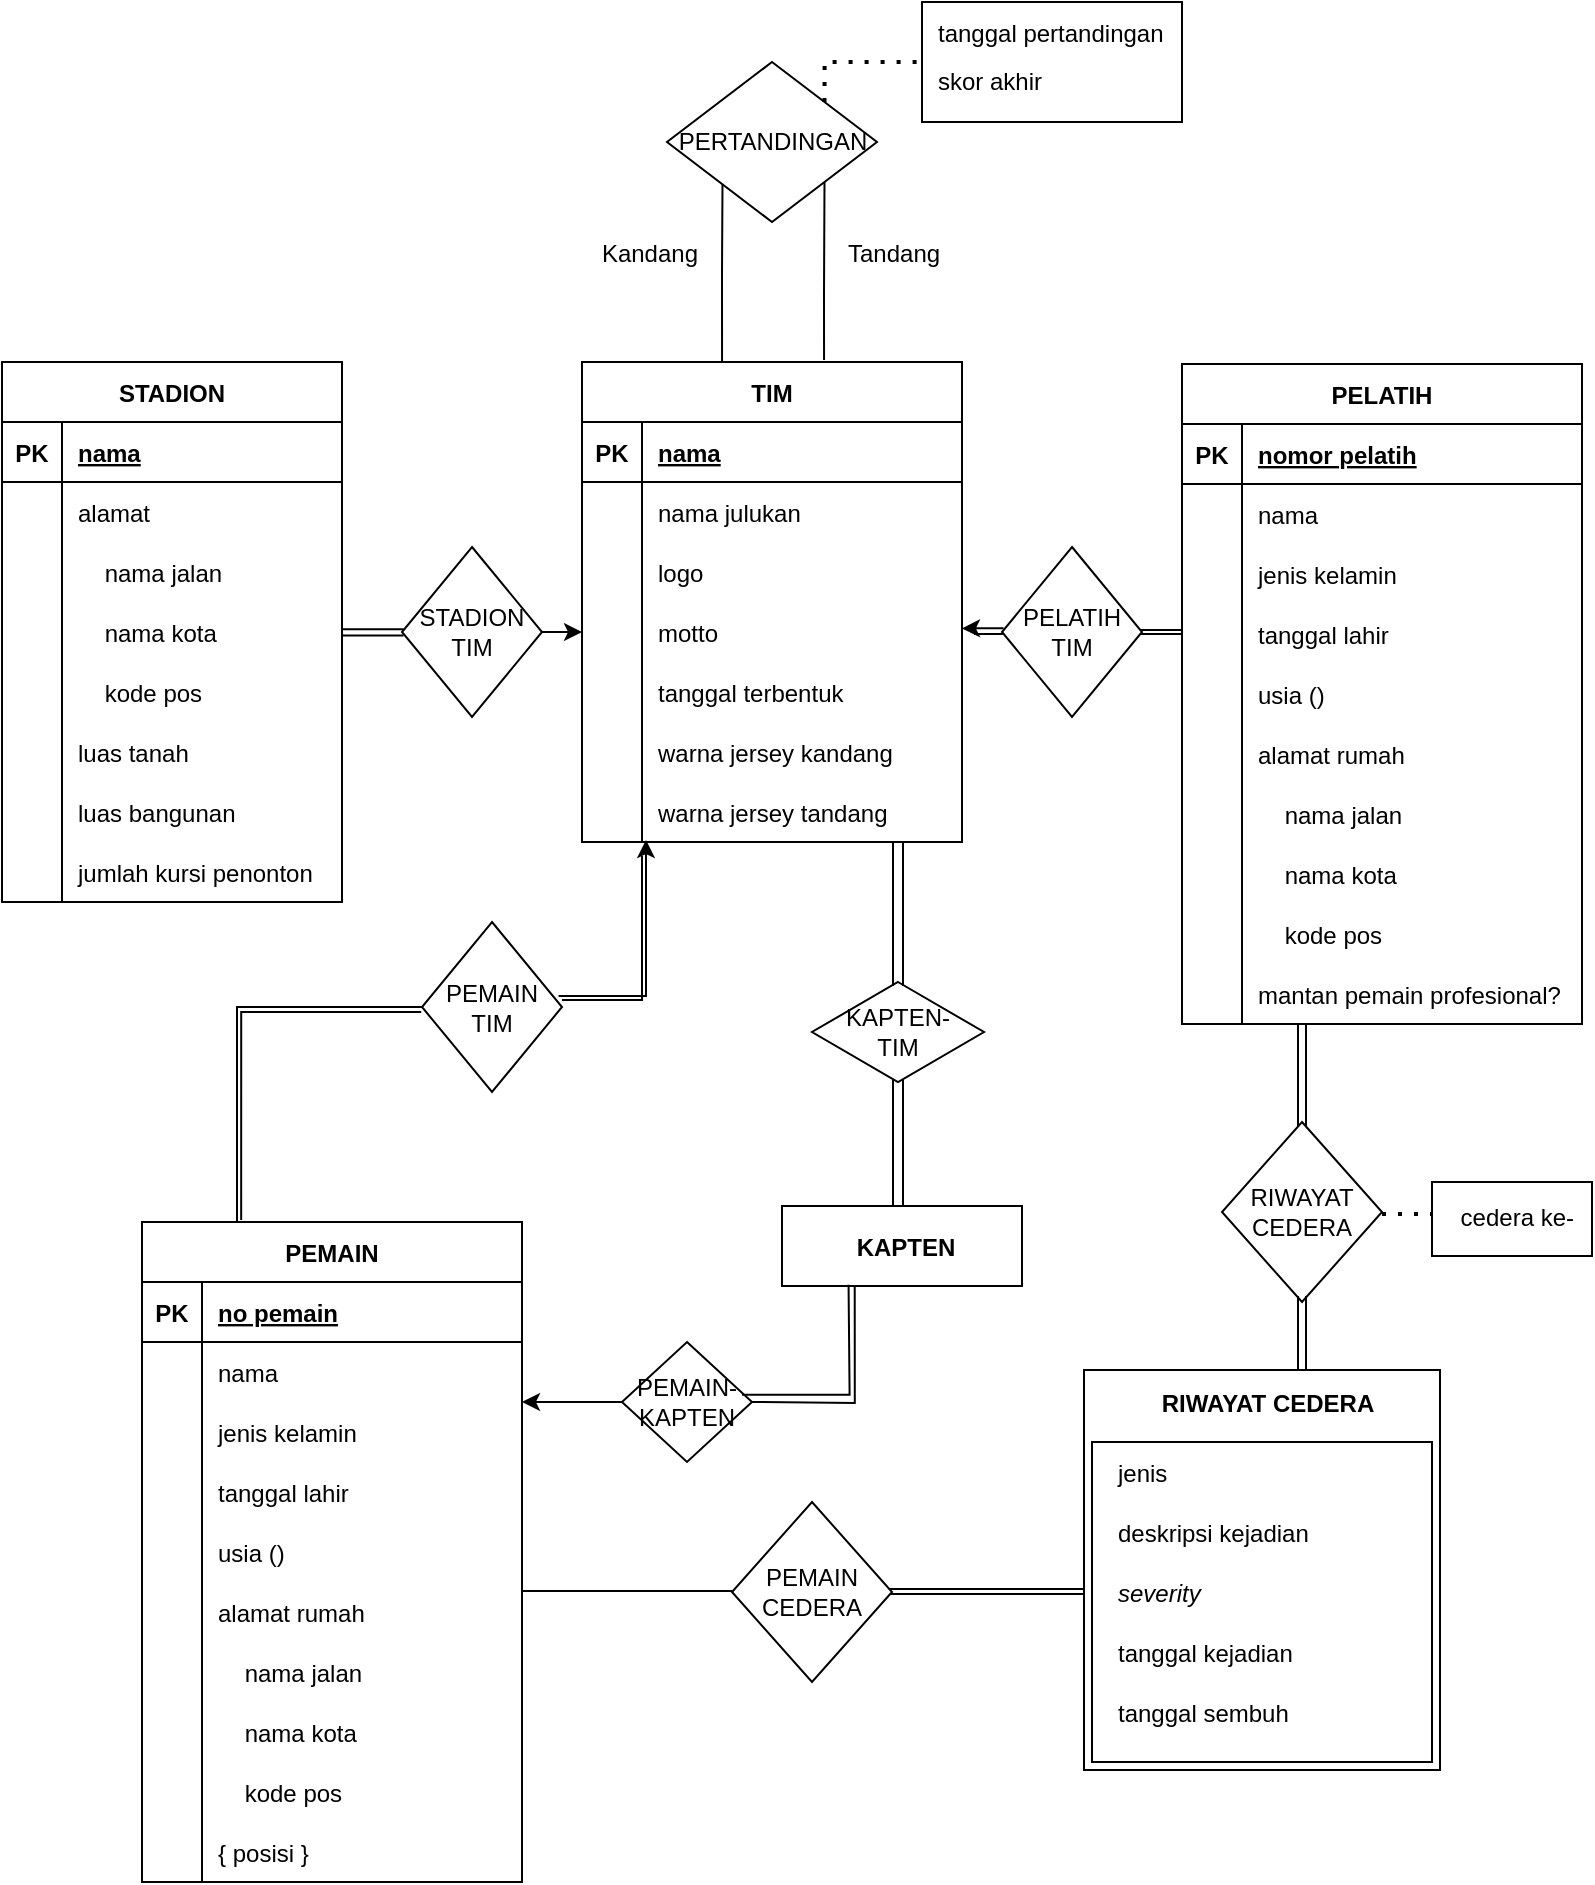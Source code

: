 <mxfile version="15.4.3" type="github">
  <diagram id="R2lEEEUBdFMjLlhIrx00" name="Page-1">
    <mxGraphModel dx="1292" dy="655" grid="1" gridSize="10" guides="1" tooltips="1" connect="1" arrows="1" fold="1" page="1" pageScale="1" pageWidth="850" pageHeight="1100" math="0" shadow="0" extFonts="Permanent Marker^https://fonts.googleapis.com/css?family=Permanent+Marker">
      <root>
        <mxCell id="0" />
        <mxCell id="1" parent="0" />
        <mxCell id="asp7sSW6Mg2s4zq9Qd6v-37" value="" style="rounded=0;whiteSpace=wrap;html=1;align=center;" vertex="1" parent="1">
          <mxGeometry x="410" y="622" width="120" height="40" as="geometry" />
        </mxCell>
        <mxCell id="3cs7iNOFk-TtoTwp1J67-280" value="" style="rounded=0;whiteSpace=wrap;html=1;align=right;" parent="1" vertex="1">
          <mxGeometry x="561" y="704" width="178" height="200" as="geometry" />
        </mxCell>
        <mxCell id="3cs7iNOFk-TtoTwp1J67-141" value="" style="rounded=0;whiteSpace=wrap;html=1;align=right;" parent="1" vertex="1">
          <mxGeometry x="480" y="20" width="130" height="60" as="geometry" />
        </mxCell>
        <mxCell id="C-vyLk0tnHw3VtMMgP7b-2" value="STADION" style="shape=table;startSize=30;container=1;collapsible=1;childLayout=tableLayout;fixedRows=1;rowLines=0;fontStyle=1;align=center;resizeLast=1;" parent="1" vertex="1">
          <mxGeometry x="20" y="200" width="170" height="270" as="geometry" />
        </mxCell>
        <mxCell id="C-vyLk0tnHw3VtMMgP7b-3" value="" style="shape=partialRectangle;collapsible=0;dropTarget=0;pointerEvents=0;fillColor=none;points=[[0,0.5],[1,0.5]];portConstraint=eastwest;top=0;left=0;right=0;bottom=1;" parent="C-vyLk0tnHw3VtMMgP7b-2" vertex="1">
          <mxGeometry y="30" width="170" height="30" as="geometry" />
        </mxCell>
        <mxCell id="C-vyLk0tnHw3VtMMgP7b-4" value="PK" style="shape=partialRectangle;overflow=hidden;connectable=0;fillColor=none;top=0;left=0;bottom=0;right=0;fontStyle=1;" parent="C-vyLk0tnHw3VtMMgP7b-3" vertex="1">
          <mxGeometry width="30" height="30" as="geometry">
            <mxRectangle width="30" height="30" as="alternateBounds" />
          </mxGeometry>
        </mxCell>
        <mxCell id="C-vyLk0tnHw3VtMMgP7b-5" value="nama" style="shape=partialRectangle;overflow=hidden;connectable=0;fillColor=none;top=0;left=0;bottom=0;right=0;align=left;spacingLeft=6;fontStyle=5;" parent="C-vyLk0tnHw3VtMMgP7b-3" vertex="1">
          <mxGeometry x="30" width="140" height="30" as="geometry">
            <mxRectangle width="140" height="30" as="alternateBounds" />
          </mxGeometry>
        </mxCell>
        <mxCell id="C-vyLk0tnHw3VtMMgP7b-6" value="" style="shape=partialRectangle;collapsible=0;dropTarget=0;pointerEvents=0;fillColor=none;points=[[0,0.5],[1,0.5]];portConstraint=eastwest;top=0;left=0;right=0;bottom=0;" parent="C-vyLk0tnHw3VtMMgP7b-2" vertex="1">
          <mxGeometry y="60" width="170" height="30" as="geometry" />
        </mxCell>
        <mxCell id="C-vyLk0tnHw3VtMMgP7b-7" value="" style="shape=partialRectangle;overflow=hidden;connectable=0;fillColor=none;top=0;left=0;bottom=0;right=0;" parent="C-vyLk0tnHw3VtMMgP7b-6" vertex="1">
          <mxGeometry width="30" height="30" as="geometry">
            <mxRectangle width="30" height="30" as="alternateBounds" />
          </mxGeometry>
        </mxCell>
        <mxCell id="C-vyLk0tnHw3VtMMgP7b-8" value="alamat" style="shape=partialRectangle;overflow=hidden;connectable=0;fillColor=none;top=0;left=0;bottom=0;right=0;align=left;spacingLeft=6;" parent="C-vyLk0tnHw3VtMMgP7b-6" vertex="1">
          <mxGeometry x="30" width="140" height="30" as="geometry">
            <mxRectangle width="140" height="30" as="alternateBounds" />
          </mxGeometry>
        </mxCell>
        <mxCell id="C-vyLk0tnHw3VtMMgP7b-9" value="" style="shape=partialRectangle;collapsible=0;dropTarget=0;pointerEvents=0;fillColor=none;points=[[0,0.5],[1,0.5]];portConstraint=eastwest;top=0;left=0;right=0;bottom=0;" parent="C-vyLk0tnHw3VtMMgP7b-2" vertex="1">
          <mxGeometry y="90" width="170" height="30" as="geometry" />
        </mxCell>
        <mxCell id="C-vyLk0tnHw3VtMMgP7b-10" value="" style="shape=partialRectangle;overflow=hidden;connectable=0;fillColor=none;top=0;left=0;bottom=0;right=0;" parent="C-vyLk0tnHw3VtMMgP7b-9" vertex="1">
          <mxGeometry width="30" height="30" as="geometry">
            <mxRectangle width="30" height="30" as="alternateBounds" />
          </mxGeometry>
        </mxCell>
        <mxCell id="C-vyLk0tnHw3VtMMgP7b-11" value="    nama jalan" style="shape=partialRectangle;overflow=hidden;connectable=0;fillColor=none;top=0;left=0;bottom=0;right=0;align=left;spacingLeft=6;" parent="C-vyLk0tnHw3VtMMgP7b-9" vertex="1">
          <mxGeometry x="30" width="140" height="30" as="geometry">
            <mxRectangle width="140" height="30" as="alternateBounds" />
          </mxGeometry>
        </mxCell>
        <mxCell id="3cs7iNOFk-TtoTwp1J67-27" value="" style="shape=partialRectangle;collapsible=0;dropTarget=0;pointerEvents=0;fillColor=none;points=[[0,0.5],[1,0.5]];portConstraint=eastwest;top=0;left=0;right=0;bottom=0;" parent="C-vyLk0tnHw3VtMMgP7b-2" vertex="1">
          <mxGeometry y="120" width="170" height="30" as="geometry" />
        </mxCell>
        <mxCell id="3cs7iNOFk-TtoTwp1J67-28" value="" style="shape=partialRectangle;overflow=hidden;connectable=0;fillColor=none;top=0;left=0;bottom=0;right=0;" parent="3cs7iNOFk-TtoTwp1J67-27" vertex="1">
          <mxGeometry width="30" height="30" as="geometry">
            <mxRectangle width="30" height="30" as="alternateBounds" />
          </mxGeometry>
        </mxCell>
        <mxCell id="3cs7iNOFk-TtoTwp1J67-29" value="    nama kota" style="shape=partialRectangle;overflow=hidden;connectable=0;fillColor=none;top=0;left=0;bottom=0;right=0;align=left;spacingLeft=6;" parent="3cs7iNOFk-TtoTwp1J67-27" vertex="1">
          <mxGeometry x="30" width="140" height="30" as="geometry">
            <mxRectangle width="140" height="30" as="alternateBounds" />
          </mxGeometry>
        </mxCell>
        <mxCell id="3cs7iNOFk-TtoTwp1J67-45" value="" style="shape=partialRectangle;collapsible=0;dropTarget=0;pointerEvents=0;fillColor=none;points=[[0,0.5],[1,0.5]];portConstraint=eastwest;top=0;left=0;right=0;bottom=0;" parent="C-vyLk0tnHw3VtMMgP7b-2" vertex="1">
          <mxGeometry y="150" width="170" height="30" as="geometry" />
        </mxCell>
        <mxCell id="3cs7iNOFk-TtoTwp1J67-46" value="" style="shape=partialRectangle;overflow=hidden;connectable=0;fillColor=none;top=0;left=0;bottom=0;right=0;" parent="3cs7iNOFk-TtoTwp1J67-45" vertex="1">
          <mxGeometry width="30" height="30" as="geometry">
            <mxRectangle width="30" height="30" as="alternateBounds" />
          </mxGeometry>
        </mxCell>
        <mxCell id="3cs7iNOFk-TtoTwp1J67-47" value="    kode pos" style="shape=partialRectangle;overflow=hidden;connectable=0;fillColor=none;top=0;left=0;bottom=0;right=0;align=left;spacingLeft=6;" parent="3cs7iNOFk-TtoTwp1J67-45" vertex="1">
          <mxGeometry x="30" width="140" height="30" as="geometry">
            <mxRectangle width="140" height="30" as="alternateBounds" />
          </mxGeometry>
        </mxCell>
        <mxCell id="3cs7iNOFk-TtoTwp1J67-42" value="" style="shape=partialRectangle;collapsible=0;dropTarget=0;pointerEvents=0;fillColor=none;points=[[0,0.5],[1,0.5]];portConstraint=eastwest;top=0;left=0;right=0;bottom=0;" parent="C-vyLk0tnHw3VtMMgP7b-2" vertex="1">
          <mxGeometry y="180" width="170" height="30" as="geometry" />
        </mxCell>
        <mxCell id="3cs7iNOFk-TtoTwp1J67-43" value="" style="shape=partialRectangle;overflow=hidden;connectable=0;fillColor=none;top=0;left=0;bottom=0;right=0;" parent="3cs7iNOFk-TtoTwp1J67-42" vertex="1">
          <mxGeometry width="30" height="30" as="geometry">
            <mxRectangle width="30" height="30" as="alternateBounds" />
          </mxGeometry>
        </mxCell>
        <mxCell id="3cs7iNOFk-TtoTwp1J67-44" value="luas tanah" style="shape=partialRectangle;overflow=hidden;connectable=0;fillColor=none;top=0;left=0;bottom=0;right=0;align=left;spacingLeft=6;" parent="3cs7iNOFk-TtoTwp1J67-42" vertex="1">
          <mxGeometry x="30" width="140" height="30" as="geometry">
            <mxRectangle width="140" height="30" as="alternateBounds" />
          </mxGeometry>
        </mxCell>
        <mxCell id="3cs7iNOFk-TtoTwp1J67-48" value="" style="shape=partialRectangle;collapsible=0;dropTarget=0;pointerEvents=0;fillColor=none;points=[[0,0.5],[1,0.5]];portConstraint=eastwest;top=0;left=0;right=0;bottom=0;" parent="C-vyLk0tnHw3VtMMgP7b-2" vertex="1">
          <mxGeometry y="210" width="170" height="30" as="geometry" />
        </mxCell>
        <mxCell id="3cs7iNOFk-TtoTwp1J67-49" value="" style="shape=partialRectangle;overflow=hidden;connectable=0;fillColor=none;top=0;left=0;bottom=0;right=0;" parent="3cs7iNOFk-TtoTwp1J67-48" vertex="1">
          <mxGeometry width="30" height="30" as="geometry">
            <mxRectangle width="30" height="30" as="alternateBounds" />
          </mxGeometry>
        </mxCell>
        <mxCell id="3cs7iNOFk-TtoTwp1J67-50" value="luas bangunan" style="shape=partialRectangle;overflow=hidden;connectable=0;fillColor=none;top=0;left=0;bottom=0;right=0;align=left;spacingLeft=6;" parent="3cs7iNOFk-TtoTwp1J67-48" vertex="1">
          <mxGeometry x="30" width="140" height="30" as="geometry">
            <mxRectangle width="140" height="30" as="alternateBounds" />
          </mxGeometry>
        </mxCell>
        <mxCell id="3cs7iNOFk-TtoTwp1J67-51" value="" style="shape=partialRectangle;collapsible=0;dropTarget=0;pointerEvents=0;fillColor=none;points=[[0,0.5],[1,0.5]];portConstraint=eastwest;top=0;left=0;right=0;bottom=0;" parent="C-vyLk0tnHw3VtMMgP7b-2" vertex="1">
          <mxGeometry y="240" width="170" height="30" as="geometry" />
        </mxCell>
        <mxCell id="3cs7iNOFk-TtoTwp1J67-52" value="" style="shape=partialRectangle;overflow=hidden;connectable=0;fillColor=none;top=0;left=0;bottom=0;right=0;" parent="3cs7iNOFk-TtoTwp1J67-51" vertex="1">
          <mxGeometry width="30" height="30" as="geometry">
            <mxRectangle width="30" height="30" as="alternateBounds" />
          </mxGeometry>
        </mxCell>
        <mxCell id="3cs7iNOFk-TtoTwp1J67-53" value="jumlah kursi penonton" style="shape=partialRectangle;overflow=hidden;connectable=0;fillColor=none;top=0;left=0;bottom=0;right=0;align=left;spacingLeft=6;" parent="3cs7iNOFk-TtoTwp1J67-51" vertex="1">
          <mxGeometry x="30" width="140" height="30" as="geometry">
            <mxRectangle width="140" height="30" as="alternateBounds" />
          </mxGeometry>
        </mxCell>
        <mxCell id="C-vyLk0tnHw3VtMMgP7b-13" value="PELATIH" style="shape=table;startSize=30;container=1;collapsible=1;childLayout=tableLayout;fixedRows=1;rowLines=0;fontStyle=1;align=center;resizeLast=1;" parent="1" vertex="1">
          <mxGeometry x="610" y="201" width="200" height="330" as="geometry" />
        </mxCell>
        <mxCell id="C-vyLk0tnHw3VtMMgP7b-14" value="" style="shape=partialRectangle;collapsible=0;dropTarget=0;pointerEvents=0;fillColor=none;points=[[0,0.5],[1,0.5]];portConstraint=eastwest;top=0;left=0;right=0;bottom=1;" parent="C-vyLk0tnHw3VtMMgP7b-13" vertex="1">
          <mxGeometry y="30" width="200" height="30" as="geometry" />
        </mxCell>
        <mxCell id="C-vyLk0tnHw3VtMMgP7b-15" value="PK" style="shape=partialRectangle;overflow=hidden;connectable=0;fillColor=none;top=0;left=0;bottom=0;right=0;fontStyle=1;" parent="C-vyLk0tnHw3VtMMgP7b-14" vertex="1">
          <mxGeometry width="30" height="30" as="geometry">
            <mxRectangle width="30" height="30" as="alternateBounds" />
          </mxGeometry>
        </mxCell>
        <mxCell id="C-vyLk0tnHw3VtMMgP7b-16" value="nomor pelatih" style="shape=partialRectangle;overflow=hidden;connectable=0;fillColor=none;top=0;left=0;bottom=0;right=0;align=left;spacingLeft=6;fontStyle=5;" parent="C-vyLk0tnHw3VtMMgP7b-14" vertex="1">
          <mxGeometry x="30" width="170" height="30" as="geometry">
            <mxRectangle width="170" height="30" as="alternateBounds" />
          </mxGeometry>
        </mxCell>
        <mxCell id="C-vyLk0tnHw3VtMMgP7b-17" value="" style="shape=partialRectangle;collapsible=0;dropTarget=0;pointerEvents=0;fillColor=none;points=[[0,0.5],[1,0.5]];portConstraint=eastwest;top=0;left=0;right=0;bottom=0;" parent="C-vyLk0tnHw3VtMMgP7b-13" vertex="1">
          <mxGeometry y="60" width="200" height="30" as="geometry" />
        </mxCell>
        <mxCell id="C-vyLk0tnHw3VtMMgP7b-18" value="" style="shape=partialRectangle;overflow=hidden;connectable=0;fillColor=none;top=0;left=0;bottom=0;right=0;" parent="C-vyLk0tnHw3VtMMgP7b-17" vertex="1">
          <mxGeometry width="30" height="30" as="geometry">
            <mxRectangle width="30" height="30" as="alternateBounds" />
          </mxGeometry>
        </mxCell>
        <mxCell id="C-vyLk0tnHw3VtMMgP7b-19" value="nama" style="shape=partialRectangle;overflow=hidden;connectable=0;fillColor=none;top=0;left=0;bottom=0;right=0;align=left;spacingLeft=6;" parent="C-vyLk0tnHw3VtMMgP7b-17" vertex="1">
          <mxGeometry x="30" width="170" height="30" as="geometry">
            <mxRectangle width="170" height="30" as="alternateBounds" />
          </mxGeometry>
        </mxCell>
        <mxCell id="C-vyLk0tnHw3VtMMgP7b-20" value="" style="shape=partialRectangle;collapsible=0;dropTarget=0;pointerEvents=0;fillColor=none;points=[[0,0.5],[1,0.5]];portConstraint=eastwest;top=0;left=0;right=0;bottom=0;" parent="C-vyLk0tnHw3VtMMgP7b-13" vertex="1">
          <mxGeometry y="90" width="200" height="30" as="geometry" />
        </mxCell>
        <mxCell id="C-vyLk0tnHw3VtMMgP7b-21" value="" style="shape=partialRectangle;overflow=hidden;connectable=0;fillColor=none;top=0;left=0;bottom=0;right=0;" parent="C-vyLk0tnHw3VtMMgP7b-20" vertex="1">
          <mxGeometry width="30" height="30" as="geometry">
            <mxRectangle width="30" height="30" as="alternateBounds" />
          </mxGeometry>
        </mxCell>
        <mxCell id="C-vyLk0tnHw3VtMMgP7b-22" value="jenis kelamin" style="shape=partialRectangle;overflow=hidden;connectable=0;fillColor=none;top=0;left=0;bottom=0;right=0;align=left;spacingLeft=6;" parent="C-vyLk0tnHw3VtMMgP7b-20" vertex="1">
          <mxGeometry x="30" width="170" height="30" as="geometry">
            <mxRectangle width="170" height="30" as="alternateBounds" />
          </mxGeometry>
        </mxCell>
        <mxCell id="3cs7iNOFk-TtoTwp1J67-61" value="" style="shape=partialRectangle;collapsible=0;dropTarget=0;pointerEvents=0;fillColor=none;points=[[0,0.5],[1,0.5]];portConstraint=eastwest;top=0;left=0;right=0;bottom=0;" parent="C-vyLk0tnHw3VtMMgP7b-13" vertex="1">
          <mxGeometry y="120" width="200" height="30" as="geometry" />
        </mxCell>
        <mxCell id="3cs7iNOFk-TtoTwp1J67-62" value="" style="shape=partialRectangle;overflow=hidden;connectable=0;fillColor=none;top=0;left=0;bottom=0;right=0;" parent="3cs7iNOFk-TtoTwp1J67-61" vertex="1">
          <mxGeometry width="30" height="30" as="geometry">
            <mxRectangle width="30" height="30" as="alternateBounds" />
          </mxGeometry>
        </mxCell>
        <mxCell id="3cs7iNOFk-TtoTwp1J67-63" value="tanggal lahir" style="shape=partialRectangle;overflow=hidden;connectable=0;fillColor=none;top=0;left=0;bottom=0;right=0;align=left;spacingLeft=6;" parent="3cs7iNOFk-TtoTwp1J67-61" vertex="1">
          <mxGeometry x="30" width="170" height="30" as="geometry">
            <mxRectangle width="170" height="30" as="alternateBounds" />
          </mxGeometry>
        </mxCell>
        <mxCell id="3cs7iNOFk-TtoTwp1J67-76" value="" style="shape=partialRectangle;collapsible=0;dropTarget=0;pointerEvents=0;fillColor=none;points=[[0,0.5],[1,0.5]];portConstraint=eastwest;top=0;left=0;right=0;bottom=0;" parent="C-vyLk0tnHw3VtMMgP7b-13" vertex="1">
          <mxGeometry y="150" width="200" height="30" as="geometry" />
        </mxCell>
        <mxCell id="3cs7iNOFk-TtoTwp1J67-77" value="" style="shape=partialRectangle;overflow=hidden;connectable=0;fillColor=none;top=0;left=0;bottom=0;right=0;" parent="3cs7iNOFk-TtoTwp1J67-76" vertex="1">
          <mxGeometry width="30" height="30" as="geometry">
            <mxRectangle width="30" height="30" as="alternateBounds" />
          </mxGeometry>
        </mxCell>
        <mxCell id="3cs7iNOFk-TtoTwp1J67-78" value="usia ()" style="shape=partialRectangle;overflow=hidden;connectable=0;fillColor=none;top=0;left=0;bottom=0;right=0;align=left;spacingLeft=6;" parent="3cs7iNOFk-TtoTwp1J67-76" vertex="1">
          <mxGeometry x="30" width="170" height="30" as="geometry">
            <mxRectangle width="170" height="30" as="alternateBounds" />
          </mxGeometry>
        </mxCell>
        <mxCell id="3cs7iNOFk-TtoTwp1J67-79" value="" style="shape=partialRectangle;collapsible=0;dropTarget=0;pointerEvents=0;fillColor=none;points=[[0,0.5],[1,0.5]];portConstraint=eastwest;top=0;left=0;right=0;bottom=0;" parent="C-vyLk0tnHw3VtMMgP7b-13" vertex="1">
          <mxGeometry y="180" width="200" height="30" as="geometry" />
        </mxCell>
        <mxCell id="3cs7iNOFk-TtoTwp1J67-80" value="" style="shape=partialRectangle;overflow=hidden;connectable=0;fillColor=none;top=0;left=0;bottom=0;right=0;" parent="3cs7iNOFk-TtoTwp1J67-79" vertex="1">
          <mxGeometry width="30" height="30" as="geometry">
            <mxRectangle width="30" height="30" as="alternateBounds" />
          </mxGeometry>
        </mxCell>
        <mxCell id="3cs7iNOFk-TtoTwp1J67-81" value="alamat rumah" style="shape=partialRectangle;overflow=hidden;connectable=0;fillColor=none;top=0;left=0;bottom=0;right=0;align=left;spacingLeft=6;" parent="3cs7iNOFk-TtoTwp1J67-79" vertex="1">
          <mxGeometry x="30" width="170" height="30" as="geometry">
            <mxRectangle width="170" height="30" as="alternateBounds" />
          </mxGeometry>
        </mxCell>
        <mxCell id="3cs7iNOFk-TtoTwp1J67-82" value="" style="shape=partialRectangle;collapsible=0;dropTarget=0;pointerEvents=0;fillColor=none;points=[[0,0.5],[1,0.5]];portConstraint=eastwest;top=0;left=0;right=0;bottom=0;" parent="C-vyLk0tnHw3VtMMgP7b-13" vertex="1">
          <mxGeometry y="210" width="200" height="30" as="geometry" />
        </mxCell>
        <mxCell id="3cs7iNOFk-TtoTwp1J67-83" value="" style="shape=partialRectangle;overflow=hidden;connectable=0;fillColor=none;top=0;left=0;bottom=0;right=0;" parent="3cs7iNOFk-TtoTwp1J67-82" vertex="1">
          <mxGeometry width="30" height="30" as="geometry">
            <mxRectangle width="30" height="30" as="alternateBounds" />
          </mxGeometry>
        </mxCell>
        <mxCell id="3cs7iNOFk-TtoTwp1J67-84" value="    nama jalan" style="shape=partialRectangle;overflow=hidden;connectable=0;fillColor=none;top=0;left=0;bottom=0;right=0;align=left;spacingLeft=6;" parent="3cs7iNOFk-TtoTwp1J67-82" vertex="1">
          <mxGeometry x="30" width="170" height="30" as="geometry">
            <mxRectangle width="170" height="30" as="alternateBounds" />
          </mxGeometry>
        </mxCell>
        <mxCell id="3cs7iNOFk-TtoTwp1J67-85" value="" style="shape=partialRectangle;collapsible=0;dropTarget=0;pointerEvents=0;fillColor=none;points=[[0,0.5],[1,0.5]];portConstraint=eastwest;top=0;left=0;right=0;bottom=0;" parent="C-vyLk0tnHw3VtMMgP7b-13" vertex="1">
          <mxGeometry y="240" width="200" height="30" as="geometry" />
        </mxCell>
        <mxCell id="3cs7iNOFk-TtoTwp1J67-86" value="" style="shape=partialRectangle;overflow=hidden;connectable=0;fillColor=none;top=0;left=0;bottom=0;right=0;" parent="3cs7iNOFk-TtoTwp1J67-85" vertex="1">
          <mxGeometry width="30" height="30" as="geometry">
            <mxRectangle width="30" height="30" as="alternateBounds" />
          </mxGeometry>
        </mxCell>
        <mxCell id="3cs7iNOFk-TtoTwp1J67-87" value="    nama kota" style="shape=partialRectangle;overflow=hidden;connectable=0;fillColor=none;top=0;left=0;bottom=0;right=0;align=left;spacingLeft=6;" parent="3cs7iNOFk-TtoTwp1J67-85" vertex="1">
          <mxGeometry x="30" width="170" height="30" as="geometry">
            <mxRectangle width="170" height="30" as="alternateBounds" />
          </mxGeometry>
        </mxCell>
        <mxCell id="3cs7iNOFk-TtoTwp1J67-88" value="" style="shape=partialRectangle;collapsible=0;dropTarget=0;pointerEvents=0;fillColor=none;points=[[0,0.5],[1,0.5]];portConstraint=eastwest;top=0;left=0;right=0;bottom=0;" parent="C-vyLk0tnHw3VtMMgP7b-13" vertex="1">
          <mxGeometry y="270" width="200" height="30" as="geometry" />
        </mxCell>
        <mxCell id="3cs7iNOFk-TtoTwp1J67-89" value="" style="shape=partialRectangle;overflow=hidden;connectable=0;fillColor=none;top=0;left=0;bottom=0;right=0;" parent="3cs7iNOFk-TtoTwp1J67-88" vertex="1">
          <mxGeometry width="30" height="30" as="geometry">
            <mxRectangle width="30" height="30" as="alternateBounds" />
          </mxGeometry>
        </mxCell>
        <mxCell id="3cs7iNOFk-TtoTwp1J67-90" value="    kode pos" style="shape=partialRectangle;overflow=hidden;connectable=0;fillColor=none;top=0;left=0;bottom=0;right=0;align=left;spacingLeft=6;" parent="3cs7iNOFk-TtoTwp1J67-88" vertex="1">
          <mxGeometry x="30" width="170" height="30" as="geometry">
            <mxRectangle width="170" height="30" as="alternateBounds" />
          </mxGeometry>
        </mxCell>
        <mxCell id="3cs7iNOFk-TtoTwp1J67-91" value="" style="shape=partialRectangle;collapsible=0;dropTarget=0;pointerEvents=0;fillColor=none;points=[[0,0.5],[1,0.5]];portConstraint=eastwest;top=0;left=0;right=0;bottom=0;" parent="C-vyLk0tnHw3VtMMgP7b-13" vertex="1">
          <mxGeometry y="300" width="200" height="30" as="geometry" />
        </mxCell>
        <mxCell id="3cs7iNOFk-TtoTwp1J67-92" value="" style="shape=partialRectangle;overflow=hidden;connectable=0;fillColor=none;top=0;left=0;bottom=0;right=0;" parent="3cs7iNOFk-TtoTwp1J67-91" vertex="1">
          <mxGeometry width="30" height="30" as="geometry">
            <mxRectangle width="30" height="30" as="alternateBounds" />
          </mxGeometry>
        </mxCell>
        <mxCell id="3cs7iNOFk-TtoTwp1J67-93" value="mantan pemain profesional?" style="shape=partialRectangle;overflow=hidden;connectable=0;fillColor=none;top=0;left=0;bottom=0;right=0;align=left;spacingLeft=6;" parent="3cs7iNOFk-TtoTwp1J67-91" vertex="1">
          <mxGeometry x="30" width="170" height="30" as="geometry">
            <mxRectangle width="170" height="30" as="alternateBounds" />
          </mxGeometry>
        </mxCell>
        <mxCell id="C-vyLk0tnHw3VtMMgP7b-23" value="TIM" style="shape=table;startSize=30;container=1;collapsible=1;childLayout=tableLayout;fixedRows=1;rowLines=0;fontStyle=1;align=center;resizeLast=1;" parent="1" vertex="1">
          <mxGeometry x="310" y="200" width="190" height="240" as="geometry" />
        </mxCell>
        <mxCell id="C-vyLk0tnHw3VtMMgP7b-24" value="" style="shape=partialRectangle;collapsible=0;dropTarget=0;pointerEvents=0;fillColor=none;points=[[0,0.5],[1,0.5]];portConstraint=eastwest;top=0;left=0;right=0;bottom=1;" parent="C-vyLk0tnHw3VtMMgP7b-23" vertex="1">
          <mxGeometry y="30" width="190" height="30" as="geometry" />
        </mxCell>
        <mxCell id="C-vyLk0tnHw3VtMMgP7b-25" value="PK" style="shape=partialRectangle;overflow=hidden;connectable=0;fillColor=none;top=0;left=0;bottom=0;right=0;fontStyle=1;" parent="C-vyLk0tnHw3VtMMgP7b-24" vertex="1">
          <mxGeometry width="30" height="30" as="geometry">
            <mxRectangle width="30" height="30" as="alternateBounds" />
          </mxGeometry>
        </mxCell>
        <mxCell id="C-vyLk0tnHw3VtMMgP7b-26" value="nama" style="shape=partialRectangle;overflow=hidden;connectable=0;fillColor=none;top=0;left=0;bottom=0;right=0;align=left;spacingLeft=6;fontStyle=5;" parent="C-vyLk0tnHw3VtMMgP7b-24" vertex="1">
          <mxGeometry x="30" width="160" height="30" as="geometry">
            <mxRectangle width="160" height="30" as="alternateBounds" />
          </mxGeometry>
        </mxCell>
        <mxCell id="C-vyLk0tnHw3VtMMgP7b-27" value="" style="shape=partialRectangle;collapsible=0;dropTarget=0;pointerEvents=0;fillColor=none;points=[[0,0.5],[1,0.5]];portConstraint=eastwest;top=0;left=0;right=0;bottom=0;" parent="C-vyLk0tnHw3VtMMgP7b-23" vertex="1">
          <mxGeometry y="60" width="190" height="30" as="geometry" />
        </mxCell>
        <mxCell id="C-vyLk0tnHw3VtMMgP7b-28" value="" style="shape=partialRectangle;overflow=hidden;connectable=0;fillColor=none;top=0;left=0;bottom=0;right=0;" parent="C-vyLk0tnHw3VtMMgP7b-27" vertex="1">
          <mxGeometry width="30" height="30" as="geometry">
            <mxRectangle width="30" height="30" as="alternateBounds" />
          </mxGeometry>
        </mxCell>
        <mxCell id="C-vyLk0tnHw3VtMMgP7b-29" value="nama julukan" style="shape=partialRectangle;overflow=hidden;connectable=0;fillColor=none;top=0;left=0;bottom=0;right=0;align=left;spacingLeft=6;" parent="C-vyLk0tnHw3VtMMgP7b-27" vertex="1">
          <mxGeometry x="30" width="160" height="30" as="geometry">
            <mxRectangle width="160" height="30" as="alternateBounds" />
          </mxGeometry>
        </mxCell>
        <mxCell id="3cs7iNOFk-TtoTwp1J67-9" value="" style="shape=partialRectangle;collapsible=0;dropTarget=0;pointerEvents=0;fillColor=none;points=[[0,0.5],[1,0.5]];portConstraint=eastwest;top=0;left=0;right=0;bottom=0;" parent="C-vyLk0tnHw3VtMMgP7b-23" vertex="1">
          <mxGeometry y="90" width="190" height="30" as="geometry" />
        </mxCell>
        <mxCell id="3cs7iNOFk-TtoTwp1J67-10" value="" style="shape=partialRectangle;overflow=hidden;connectable=0;fillColor=none;top=0;left=0;bottom=0;right=0;" parent="3cs7iNOFk-TtoTwp1J67-9" vertex="1">
          <mxGeometry width="30" height="30" as="geometry">
            <mxRectangle width="30" height="30" as="alternateBounds" />
          </mxGeometry>
        </mxCell>
        <mxCell id="3cs7iNOFk-TtoTwp1J67-11" value="logo" style="shape=partialRectangle;overflow=hidden;connectable=0;fillColor=none;top=0;left=0;bottom=0;right=0;align=left;spacingLeft=6;" parent="3cs7iNOFk-TtoTwp1J67-9" vertex="1">
          <mxGeometry x="30" width="160" height="30" as="geometry">
            <mxRectangle width="160" height="30" as="alternateBounds" />
          </mxGeometry>
        </mxCell>
        <mxCell id="3cs7iNOFk-TtoTwp1J67-12" value="" style="shape=partialRectangle;collapsible=0;dropTarget=0;pointerEvents=0;fillColor=none;points=[[0,0.5],[1,0.5]];portConstraint=eastwest;top=0;left=0;right=0;bottom=0;" parent="C-vyLk0tnHw3VtMMgP7b-23" vertex="1">
          <mxGeometry y="120" width="190" height="30" as="geometry" />
        </mxCell>
        <mxCell id="3cs7iNOFk-TtoTwp1J67-13" value="" style="shape=partialRectangle;overflow=hidden;connectable=0;fillColor=none;top=0;left=0;bottom=0;right=0;" parent="3cs7iNOFk-TtoTwp1J67-12" vertex="1">
          <mxGeometry width="30" height="30" as="geometry">
            <mxRectangle width="30" height="30" as="alternateBounds" />
          </mxGeometry>
        </mxCell>
        <mxCell id="3cs7iNOFk-TtoTwp1J67-14" value="motto" style="shape=partialRectangle;overflow=hidden;connectable=0;fillColor=none;top=0;left=0;bottom=0;right=0;align=left;spacingLeft=6;" parent="3cs7iNOFk-TtoTwp1J67-12" vertex="1">
          <mxGeometry x="30" width="160" height="30" as="geometry">
            <mxRectangle width="160" height="30" as="alternateBounds" />
          </mxGeometry>
        </mxCell>
        <mxCell id="3cs7iNOFk-TtoTwp1J67-15" value="" style="shape=partialRectangle;collapsible=0;dropTarget=0;pointerEvents=0;fillColor=none;points=[[0,0.5],[1,0.5]];portConstraint=eastwest;top=0;left=0;right=0;bottom=0;" parent="C-vyLk0tnHw3VtMMgP7b-23" vertex="1">
          <mxGeometry y="150" width="190" height="30" as="geometry" />
        </mxCell>
        <mxCell id="3cs7iNOFk-TtoTwp1J67-16" value="" style="shape=partialRectangle;overflow=hidden;connectable=0;fillColor=none;top=0;left=0;bottom=0;right=0;" parent="3cs7iNOFk-TtoTwp1J67-15" vertex="1">
          <mxGeometry width="30" height="30" as="geometry">
            <mxRectangle width="30" height="30" as="alternateBounds" />
          </mxGeometry>
        </mxCell>
        <mxCell id="3cs7iNOFk-TtoTwp1J67-17" value="tanggal terbentuk" style="shape=partialRectangle;overflow=hidden;connectable=0;fillColor=none;top=0;left=0;bottom=0;right=0;align=left;spacingLeft=6;" parent="3cs7iNOFk-TtoTwp1J67-15" vertex="1">
          <mxGeometry x="30" width="160" height="30" as="geometry">
            <mxRectangle width="160" height="30" as="alternateBounds" />
          </mxGeometry>
        </mxCell>
        <mxCell id="3cs7iNOFk-TtoTwp1J67-18" value="" style="shape=partialRectangle;collapsible=0;dropTarget=0;pointerEvents=0;fillColor=none;points=[[0,0.5],[1,0.5]];portConstraint=eastwest;top=0;left=0;right=0;bottom=0;" parent="C-vyLk0tnHw3VtMMgP7b-23" vertex="1">
          <mxGeometry y="180" width="190" height="30" as="geometry" />
        </mxCell>
        <mxCell id="3cs7iNOFk-TtoTwp1J67-19" value="" style="shape=partialRectangle;overflow=hidden;connectable=0;fillColor=none;top=0;left=0;bottom=0;right=0;" parent="3cs7iNOFk-TtoTwp1J67-18" vertex="1">
          <mxGeometry width="30" height="30" as="geometry">
            <mxRectangle width="30" height="30" as="alternateBounds" />
          </mxGeometry>
        </mxCell>
        <mxCell id="3cs7iNOFk-TtoTwp1J67-20" value="warna jersey kandang" style="shape=partialRectangle;overflow=hidden;connectable=0;fillColor=none;top=0;left=0;bottom=0;right=0;align=left;spacingLeft=6;" parent="3cs7iNOFk-TtoTwp1J67-18" vertex="1">
          <mxGeometry x="30" width="160" height="30" as="geometry">
            <mxRectangle width="160" height="30" as="alternateBounds" />
          </mxGeometry>
        </mxCell>
        <mxCell id="3cs7iNOFk-TtoTwp1J67-21" value="" style="shape=partialRectangle;collapsible=0;dropTarget=0;pointerEvents=0;fillColor=none;points=[[0,0.5],[1,0.5]];portConstraint=eastwest;top=0;left=0;right=0;bottom=0;" parent="C-vyLk0tnHw3VtMMgP7b-23" vertex="1">
          <mxGeometry y="210" width="190" height="30" as="geometry" />
        </mxCell>
        <mxCell id="3cs7iNOFk-TtoTwp1J67-22" value="" style="shape=partialRectangle;overflow=hidden;connectable=0;fillColor=none;top=0;left=0;bottom=0;right=0;" parent="3cs7iNOFk-TtoTwp1J67-21" vertex="1">
          <mxGeometry width="30" height="30" as="geometry">
            <mxRectangle width="30" height="30" as="alternateBounds" />
          </mxGeometry>
        </mxCell>
        <mxCell id="3cs7iNOFk-TtoTwp1J67-23" value="warna jersey tandang" style="shape=partialRectangle;overflow=hidden;connectable=0;fillColor=none;top=0;left=0;bottom=0;right=0;align=left;spacingLeft=6;" parent="3cs7iNOFk-TtoTwp1J67-21" vertex="1">
          <mxGeometry x="30" width="160" height="30" as="geometry">
            <mxRectangle width="160" height="30" as="alternateBounds" />
          </mxGeometry>
        </mxCell>
        <mxCell id="asp7sSW6Mg2s4zq9Qd6v-52" style="edgeStyle=orthogonalEdgeStyle;rounded=0;orthogonalLoop=1;jettySize=auto;html=1;exitX=1;exitY=0.5;exitDx=0;exitDy=0;entryX=0;entryY=0.5;entryDx=0;entryDy=0;" edge="1" parent="1" source="3cs7iNOFk-TtoTwp1J67-94" target="3cs7iNOFk-TtoTwp1J67-12">
          <mxGeometry relative="1" as="geometry" />
        </mxCell>
        <mxCell id="3cs7iNOFk-TtoTwp1J67-94" value="STADION&lt;br&gt;TIM" style="rhombus;whiteSpace=wrap;html=1;" parent="1" vertex="1">
          <mxGeometry x="220" y="292.5" width="70" height="85" as="geometry" />
        </mxCell>
        <mxCell id="3cs7iNOFk-TtoTwp1J67-99" value="PERTANDINGAN" style="rhombus;whiteSpace=wrap;html=1;" parent="1" vertex="1">
          <mxGeometry x="352.5" y="50" width="105" height="80" as="geometry" />
        </mxCell>
        <mxCell id="3cs7iNOFk-TtoTwp1J67-101" value="" style="endArrow=none;html=1;rounded=0;edgeStyle=orthogonalEdgeStyle;entryX=1;entryY=1;entryDx=0;entryDy=0;exitX=0.637;exitY=-0.004;exitDx=0;exitDy=0;exitPerimeter=0;" parent="1" source="C-vyLk0tnHw3VtMMgP7b-23" target="3cs7iNOFk-TtoTwp1J67-99" edge="1">
          <mxGeometry width="50" height="50" relative="1" as="geometry">
            <mxPoint x="430" y="190" as="sourcePoint" />
            <mxPoint x="450" y="100" as="targetPoint" />
          </mxGeometry>
        </mxCell>
        <mxCell id="3cs7iNOFk-TtoTwp1J67-106" value="" style="endArrow=none;html=1;rounded=0;edgeStyle=orthogonalEdgeStyle;entryX=1;entryY=1;entryDx=0;entryDy=0;exitX=0.637;exitY=-0.004;exitDx=0;exitDy=0;exitPerimeter=0;" parent="1" edge="1">
          <mxGeometry width="50" height="50" relative="1" as="geometry">
            <mxPoint x="380.03" y="200.0" as="sourcePoint" />
            <mxPoint x="380.25" y="111.08" as="targetPoint" />
            <Array as="points">
              <mxPoint x="380" y="155.08" />
            </Array>
          </mxGeometry>
        </mxCell>
        <mxCell id="3cs7iNOFk-TtoTwp1J67-107" value="" style="shape=partialRectangle;collapsible=0;dropTarget=0;pointerEvents=0;fillColor=none;points=[[0,0.5],[1,0.5]];portConstraint=eastwest;top=0;left=0;right=0;bottom=0;" parent="1" vertex="1">
          <mxGeometry x="425" y="130" width="140" height="30" as="geometry" />
        </mxCell>
        <mxCell id="3cs7iNOFk-TtoTwp1J67-108" value="" style="shape=partialRectangle;overflow=hidden;connectable=0;fillColor=none;top=0;left=0;bottom=0;right=0;" parent="3cs7iNOFk-TtoTwp1J67-107" vertex="1">
          <mxGeometry width="22.105" height="30" as="geometry">
            <mxRectangle width="30" height="30" as="alternateBounds" />
          </mxGeometry>
        </mxCell>
        <mxCell id="3cs7iNOFk-TtoTwp1J67-109" value="Tandang" style="shape=partialRectangle;overflow=hidden;connectable=0;fillColor=none;top=0;left=0;bottom=0;right=0;align=left;spacingLeft=6;" parent="3cs7iNOFk-TtoTwp1J67-107" vertex="1">
          <mxGeometry x="10" width="130" height="30" as="geometry">
            <mxRectangle width="160" height="30" as="alternateBounds" />
          </mxGeometry>
        </mxCell>
        <mxCell id="3cs7iNOFk-TtoTwp1J67-110" value="" style="shape=partialRectangle;collapsible=0;dropTarget=0;pointerEvents=0;fillColor=none;points=[[0,0.5],[1,0.5]];portConstraint=eastwest;top=0;left=0;right=0;bottom=0;" parent="1" vertex="1">
          <mxGeometry x="240" y="130" width="140" height="30" as="geometry" />
        </mxCell>
        <mxCell id="3cs7iNOFk-TtoTwp1J67-111" value="" style="shape=partialRectangle;overflow=hidden;connectable=0;fillColor=none;top=0;left=0;bottom=0;right=0;" parent="3cs7iNOFk-TtoTwp1J67-110" vertex="1">
          <mxGeometry width="22.105" height="30" as="geometry">
            <mxRectangle width="30" height="30" as="alternateBounds" />
          </mxGeometry>
        </mxCell>
        <mxCell id="3cs7iNOFk-TtoTwp1J67-112" value="Kandang" style="shape=partialRectangle;overflow=hidden;connectable=0;fillColor=none;top=0;left=0;bottom=0;right=0;align=right;spacingLeft=6;" parent="3cs7iNOFk-TtoTwp1J67-110" vertex="1">
          <mxGeometry width="130" height="30" as="geometry">
            <mxRectangle width="160" height="30" as="alternateBounds" />
          </mxGeometry>
        </mxCell>
        <mxCell id="3cs7iNOFk-TtoTwp1J67-113" value="" style="endArrow=none;dashed=1;html=1;dashPattern=1 3;strokeWidth=2;rounded=0;edgeStyle=orthogonalEdgeStyle;exitX=1;exitY=0;exitDx=0;exitDy=0;" parent="1" source="3cs7iNOFk-TtoTwp1J67-99" edge="1">
          <mxGeometry width="50" height="50" relative="1" as="geometry">
            <mxPoint x="440" y="70" as="sourcePoint" />
            <mxPoint x="480" y="50" as="targetPoint" />
            <Array as="points">
              <mxPoint x="431" y="50" />
            </Array>
          </mxGeometry>
        </mxCell>
        <mxCell id="3cs7iNOFk-TtoTwp1J67-142" value="" style="shape=partialRectangle;collapsible=0;dropTarget=0;pointerEvents=0;fillColor=none;points=[[0,0.5],[1,0.5]];portConstraint=eastwest;top=0;left=0;right=0;bottom=0;" parent="1" vertex="1">
          <mxGeometry x="450" y="20" width="190" height="30" as="geometry" />
        </mxCell>
        <mxCell id="3cs7iNOFk-TtoTwp1J67-143" value="" style="shape=partialRectangle;overflow=hidden;connectable=0;fillColor=none;top=0;left=0;bottom=0;right=0;" parent="3cs7iNOFk-TtoTwp1J67-142" vertex="1">
          <mxGeometry width="30" height="30" as="geometry">
            <mxRectangle width="30" height="30" as="alternateBounds" />
          </mxGeometry>
        </mxCell>
        <mxCell id="3cs7iNOFk-TtoTwp1J67-144" value="tanggal pertandingan" style="shape=partialRectangle;overflow=hidden;connectable=0;fillColor=none;top=0;left=0;bottom=0;right=0;align=left;spacingLeft=6;" parent="3cs7iNOFk-TtoTwp1J67-142" vertex="1">
          <mxGeometry x="30" width="160" height="30" as="geometry">
            <mxRectangle width="160" height="30" as="alternateBounds" />
          </mxGeometry>
        </mxCell>
        <mxCell id="3cs7iNOFk-TtoTwp1J67-148" value="" style="shape=partialRectangle;collapsible=0;dropTarget=0;pointerEvents=0;fillColor=none;points=[[0,0.5],[1,0.5]];portConstraint=eastwest;top=0;left=0;right=0;bottom=0;" parent="1" vertex="1">
          <mxGeometry x="450" y="44" width="190" height="30" as="geometry" />
        </mxCell>
        <mxCell id="3cs7iNOFk-TtoTwp1J67-149" value="" style="shape=partialRectangle;overflow=hidden;connectable=0;fillColor=none;top=0;left=0;bottom=0;right=0;" parent="3cs7iNOFk-TtoTwp1J67-148" vertex="1">
          <mxGeometry width="30" height="30" as="geometry">
            <mxRectangle width="30" height="30" as="alternateBounds" />
          </mxGeometry>
        </mxCell>
        <mxCell id="3cs7iNOFk-TtoTwp1J67-150" value="skor akhir" style="shape=partialRectangle;overflow=hidden;connectable=0;fillColor=none;top=0;left=0;bottom=0;right=0;align=left;spacingLeft=6;" parent="3cs7iNOFk-TtoTwp1J67-148" vertex="1">
          <mxGeometry x="30" width="160" height="30" as="geometry">
            <mxRectangle width="160" height="30" as="alternateBounds" />
          </mxGeometry>
        </mxCell>
        <mxCell id="3cs7iNOFk-TtoTwp1J67-154" value="" style="endArrow=none;html=1;rounded=0;edgeStyle=orthogonalEdgeStyle;entryX=0.011;entryY=0.52;entryDx=0;entryDy=0;entryPerimeter=0;" parent="1" target="3cs7iNOFk-TtoTwp1J67-94" edge="1">
          <mxGeometry width="50" height="50" relative="1" as="geometry">
            <mxPoint x="190" y="339.512" as="sourcePoint" />
            <mxPoint x="220" y="337" as="targetPoint" />
            <Array as="points">
              <mxPoint x="190" y="337" />
            </Array>
          </mxGeometry>
        </mxCell>
        <mxCell id="3cs7iNOFk-TtoTwp1J67-155" value="" style="endArrow=none;html=1;rounded=0;edgeStyle=orthogonalEdgeStyle;entryX=0.011;entryY=0.52;entryDx=0;entryDy=0;entryPerimeter=0;" parent="1" edge="1">
          <mxGeometry width="50" height="50" relative="1" as="geometry">
            <mxPoint x="190" y="336.412" as="sourcePoint" />
            <mxPoint x="220.77" y="333.6" as="targetPoint" />
            <Array as="points">
              <mxPoint x="190" y="333.9" />
            </Array>
          </mxGeometry>
        </mxCell>
        <mxCell id="3cs7iNOFk-TtoTwp1J67-158" value="PELATIH&lt;br&gt;TIM" style="rhombus;whiteSpace=wrap;html=1;" parent="1" vertex="1">
          <mxGeometry x="520" y="292.5" width="70" height="85" as="geometry" />
        </mxCell>
        <mxCell id="3cs7iNOFk-TtoTwp1J67-160" value="" style="endArrow=none;html=1;rounded=0;edgeStyle=orthogonalEdgeStyle;" parent="1" edge="1">
          <mxGeometry width="50" height="50" relative="1" as="geometry">
            <mxPoint x="589" y="334" as="sourcePoint" />
            <mxPoint x="610" y="334" as="targetPoint" />
            <Array as="points">
              <mxPoint x="610" y="334" />
            </Array>
          </mxGeometry>
        </mxCell>
        <mxCell id="3cs7iNOFk-TtoTwp1J67-162" value="" style="endArrow=none;html=1;rounded=0;edgeStyle=orthogonalEdgeStyle;" parent="1" edge="1">
          <mxGeometry width="50" height="50" relative="1" as="geometry">
            <mxPoint x="589" y="335.94" as="sourcePoint" />
            <mxPoint x="610" y="335.94" as="targetPoint" />
            <Array as="points">
              <mxPoint x="589" y="335.94" />
              <mxPoint x="589" y="335.94" />
            </Array>
          </mxGeometry>
        </mxCell>
        <mxCell id="3cs7iNOFk-TtoTwp1J67-164" value="" style="endArrow=none;html=1;rounded=0;edgeStyle=orthogonalEdgeStyle;entryX=0.006;entryY=0.514;entryDx=0;entryDy=0;entryPerimeter=0;" parent="1" edge="1">
          <mxGeometry width="50" height="50" relative="1" as="geometry">
            <mxPoint x="506" y="336" as="sourcePoint" />
            <mxPoint x="520.42" y="336.19" as="targetPoint" />
            <Array as="points" />
          </mxGeometry>
        </mxCell>
        <mxCell id="3cs7iNOFk-TtoTwp1J67-170" value="" style="edgeStyle=segmentEdgeStyle;endArrow=classic;html=1;rounded=0;exitX=0.011;exitY=0.49;exitDx=0;exitDy=0;exitPerimeter=0;" parent="1" edge="1">
          <mxGeometry width="50" height="50" relative="1" as="geometry">
            <mxPoint x="520.77" y="333.15" as="sourcePoint" />
            <mxPoint x="500" y="333" as="targetPoint" />
          </mxGeometry>
        </mxCell>
        <mxCell id="3cs7iNOFk-TtoTwp1J67-172" value="PEMAIN" style="shape=table;startSize=30;container=1;collapsible=1;childLayout=tableLayout;fixedRows=1;rowLines=0;fontStyle=1;align=center;resizeLast=1;" parent="1" vertex="1">
          <mxGeometry x="90" y="630" width="190" height="330" as="geometry" />
        </mxCell>
        <mxCell id="3cs7iNOFk-TtoTwp1J67-173" value="" style="shape=partialRectangle;collapsible=0;dropTarget=0;pointerEvents=0;fillColor=none;points=[[0,0.5],[1,0.5]];portConstraint=eastwest;top=0;left=0;right=0;bottom=1;" parent="3cs7iNOFk-TtoTwp1J67-172" vertex="1">
          <mxGeometry y="30" width="190" height="30" as="geometry" />
        </mxCell>
        <mxCell id="3cs7iNOFk-TtoTwp1J67-174" value="PK" style="shape=partialRectangle;overflow=hidden;connectable=0;fillColor=none;top=0;left=0;bottom=0;right=0;fontStyle=1;" parent="3cs7iNOFk-TtoTwp1J67-173" vertex="1">
          <mxGeometry width="30" height="30" as="geometry">
            <mxRectangle width="30" height="30" as="alternateBounds" />
          </mxGeometry>
        </mxCell>
        <mxCell id="3cs7iNOFk-TtoTwp1J67-175" value="no pemain" style="shape=partialRectangle;overflow=hidden;connectable=0;fillColor=none;top=0;left=0;bottom=0;right=0;align=left;spacingLeft=6;fontStyle=5;" parent="3cs7iNOFk-TtoTwp1J67-173" vertex="1">
          <mxGeometry x="30" width="160" height="30" as="geometry">
            <mxRectangle width="160" height="30" as="alternateBounds" />
          </mxGeometry>
        </mxCell>
        <mxCell id="3cs7iNOFk-TtoTwp1J67-176" value="" style="shape=partialRectangle;collapsible=0;dropTarget=0;pointerEvents=0;fillColor=none;points=[[0,0.5],[1,0.5]];portConstraint=eastwest;top=0;left=0;right=0;bottom=0;" parent="3cs7iNOFk-TtoTwp1J67-172" vertex="1">
          <mxGeometry y="60" width="190" height="30" as="geometry" />
        </mxCell>
        <mxCell id="3cs7iNOFk-TtoTwp1J67-177" value="" style="shape=partialRectangle;overflow=hidden;connectable=0;fillColor=none;top=0;left=0;bottom=0;right=0;" parent="3cs7iNOFk-TtoTwp1J67-176" vertex="1">
          <mxGeometry width="30" height="30" as="geometry">
            <mxRectangle width="30" height="30" as="alternateBounds" />
          </mxGeometry>
        </mxCell>
        <mxCell id="3cs7iNOFk-TtoTwp1J67-178" value="nama" style="shape=partialRectangle;overflow=hidden;connectable=0;fillColor=none;top=0;left=0;bottom=0;right=0;align=left;spacingLeft=6;" parent="3cs7iNOFk-TtoTwp1J67-176" vertex="1">
          <mxGeometry x="30" width="160" height="30" as="geometry">
            <mxRectangle width="160" height="30" as="alternateBounds" />
          </mxGeometry>
        </mxCell>
        <mxCell id="3cs7iNOFk-TtoTwp1J67-179" value="" style="shape=partialRectangle;collapsible=0;dropTarget=0;pointerEvents=0;fillColor=none;points=[[0,0.5],[1,0.5]];portConstraint=eastwest;top=0;left=0;right=0;bottom=0;" parent="3cs7iNOFk-TtoTwp1J67-172" vertex="1">
          <mxGeometry y="90" width="190" height="30" as="geometry" />
        </mxCell>
        <mxCell id="3cs7iNOFk-TtoTwp1J67-180" value="" style="shape=partialRectangle;overflow=hidden;connectable=0;fillColor=none;top=0;left=0;bottom=0;right=0;" parent="3cs7iNOFk-TtoTwp1J67-179" vertex="1">
          <mxGeometry width="30" height="30" as="geometry">
            <mxRectangle width="30" height="30" as="alternateBounds" />
          </mxGeometry>
        </mxCell>
        <mxCell id="3cs7iNOFk-TtoTwp1J67-181" value="jenis kelamin" style="shape=partialRectangle;overflow=hidden;connectable=0;fillColor=none;top=0;left=0;bottom=0;right=0;align=left;spacingLeft=6;" parent="3cs7iNOFk-TtoTwp1J67-179" vertex="1">
          <mxGeometry x="30" width="160" height="30" as="geometry">
            <mxRectangle width="160" height="30" as="alternateBounds" />
          </mxGeometry>
        </mxCell>
        <mxCell id="3cs7iNOFk-TtoTwp1J67-182" value="" style="shape=partialRectangle;collapsible=0;dropTarget=0;pointerEvents=0;fillColor=none;points=[[0,0.5],[1,0.5]];portConstraint=eastwest;top=0;left=0;right=0;bottom=0;" parent="3cs7iNOFk-TtoTwp1J67-172" vertex="1">
          <mxGeometry y="120" width="190" height="30" as="geometry" />
        </mxCell>
        <mxCell id="3cs7iNOFk-TtoTwp1J67-183" value="" style="shape=partialRectangle;overflow=hidden;connectable=0;fillColor=none;top=0;left=0;bottom=0;right=0;" parent="3cs7iNOFk-TtoTwp1J67-182" vertex="1">
          <mxGeometry width="30" height="30" as="geometry">
            <mxRectangle width="30" height="30" as="alternateBounds" />
          </mxGeometry>
        </mxCell>
        <mxCell id="3cs7iNOFk-TtoTwp1J67-184" value="tanggal lahir" style="shape=partialRectangle;overflow=hidden;connectable=0;fillColor=none;top=0;left=0;bottom=0;right=0;align=left;spacingLeft=6;" parent="3cs7iNOFk-TtoTwp1J67-182" vertex="1">
          <mxGeometry x="30" width="160" height="30" as="geometry">
            <mxRectangle width="160" height="30" as="alternateBounds" />
          </mxGeometry>
        </mxCell>
        <mxCell id="3cs7iNOFk-TtoTwp1J67-185" value="" style="shape=partialRectangle;collapsible=0;dropTarget=0;pointerEvents=0;fillColor=none;points=[[0,0.5],[1,0.5]];portConstraint=eastwest;top=0;left=0;right=0;bottom=0;" parent="3cs7iNOFk-TtoTwp1J67-172" vertex="1">
          <mxGeometry y="150" width="190" height="30" as="geometry" />
        </mxCell>
        <mxCell id="3cs7iNOFk-TtoTwp1J67-186" value="" style="shape=partialRectangle;overflow=hidden;connectable=0;fillColor=none;top=0;left=0;bottom=0;right=0;" parent="3cs7iNOFk-TtoTwp1J67-185" vertex="1">
          <mxGeometry width="30" height="30" as="geometry">
            <mxRectangle width="30" height="30" as="alternateBounds" />
          </mxGeometry>
        </mxCell>
        <mxCell id="3cs7iNOFk-TtoTwp1J67-187" value="usia ()" style="shape=partialRectangle;overflow=hidden;connectable=0;fillColor=none;top=0;left=0;bottom=0;right=0;align=left;spacingLeft=6;" parent="3cs7iNOFk-TtoTwp1J67-185" vertex="1">
          <mxGeometry x="30" width="160" height="30" as="geometry">
            <mxRectangle width="160" height="30" as="alternateBounds" />
          </mxGeometry>
        </mxCell>
        <mxCell id="3cs7iNOFk-TtoTwp1J67-188" value="" style="shape=partialRectangle;collapsible=0;dropTarget=0;pointerEvents=0;fillColor=none;points=[[0,0.5],[1,0.5]];portConstraint=eastwest;top=0;left=0;right=0;bottom=0;" parent="3cs7iNOFk-TtoTwp1J67-172" vertex="1">
          <mxGeometry y="180" width="190" height="30" as="geometry" />
        </mxCell>
        <mxCell id="3cs7iNOFk-TtoTwp1J67-189" value="" style="shape=partialRectangle;overflow=hidden;connectable=0;fillColor=none;top=0;left=0;bottom=0;right=0;" parent="3cs7iNOFk-TtoTwp1J67-188" vertex="1">
          <mxGeometry width="30" height="30" as="geometry">
            <mxRectangle width="30" height="30" as="alternateBounds" />
          </mxGeometry>
        </mxCell>
        <mxCell id="3cs7iNOFk-TtoTwp1J67-190" value="alamat rumah" style="shape=partialRectangle;overflow=hidden;connectable=0;fillColor=none;top=0;left=0;bottom=0;right=0;align=left;spacingLeft=6;" parent="3cs7iNOFk-TtoTwp1J67-188" vertex="1">
          <mxGeometry x="30" width="160" height="30" as="geometry">
            <mxRectangle width="160" height="30" as="alternateBounds" />
          </mxGeometry>
        </mxCell>
        <mxCell id="3cs7iNOFk-TtoTwp1J67-191" value="" style="shape=partialRectangle;collapsible=0;dropTarget=0;pointerEvents=0;fillColor=none;points=[[0,0.5],[1,0.5]];portConstraint=eastwest;top=0;left=0;right=0;bottom=0;" parent="3cs7iNOFk-TtoTwp1J67-172" vertex="1">
          <mxGeometry y="210" width="190" height="30" as="geometry" />
        </mxCell>
        <mxCell id="3cs7iNOFk-TtoTwp1J67-192" value="" style="shape=partialRectangle;overflow=hidden;connectable=0;fillColor=none;top=0;left=0;bottom=0;right=0;" parent="3cs7iNOFk-TtoTwp1J67-191" vertex="1">
          <mxGeometry width="30" height="30" as="geometry">
            <mxRectangle width="30" height="30" as="alternateBounds" />
          </mxGeometry>
        </mxCell>
        <mxCell id="3cs7iNOFk-TtoTwp1J67-193" value="    nama jalan" style="shape=partialRectangle;overflow=hidden;connectable=0;fillColor=none;top=0;left=0;bottom=0;right=0;align=left;spacingLeft=6;" parent="3cs7iNOFk-TtoTwp1J67-191" vertex="1">
          <mxGeometry x="30" width="160" height="30" as="geometry">
            <mxRectangle width="160" height="30" as="alternateBounds" />
          </mxGeometry>
        </mxCell>
        <mxCell id="3cs7iNOFk-TtoTwp1J67-194" value="" style="shape=partialRectangle;collapsible=0;dropTarget=0;pointerEvents=0;fillColor=none;points=[[0,0.5],[1,0.5]];portConstraint=eastwest;top=0;left=0;right=0;bottom=0;" parent="3cs7iNOFk-TtoTwp1J67-172" vertex="1">
          <mxGeometry y="240" width="190" height="30" as="geometry" />
        </mxCell>
        <mxCell id="3cs7iNOFk-TtoTwp1J67-195" value="" style="shape=partialRectangle;overflow=hidden;connectable=0;fillColor=none;top=0;left=0;bottom=0;right=0;" parent="3cs7iNOFk-TtoTwp1J67-194" vertex="1">
          <mxGeometry width="30" height="30" as="geometry">
            <mxRectangle width="30" height="30" as="alternateBounds" />
          </mxGeometry>
        </mxCell>
        <mxCell id="3cs7iNOFk-TtoTwp1J67-196" value="    nama kota" style="shape=partialRectangle;overflow=hidden;connectable=0;fillColor=none;top=0;left=0;bottom=0;right=0;align=left;spacingLeft=6;" parent="3cs7iNOFk-TtoTwp1J67-194" vertex="1">
          <mxGeometry x="30" width="160" height="30" as="geometry">
            <mxRectangle width="160" height="30" as="alternateBounds" />
          </mxGeometry>
        </mxCell>
        <mxCell id="3cs7iNOFk-TtoTwp1J67-197" value="" style="shape=partialRectangle;collapsible=0;dropTarget=0;pointerEvents=0;fillColor=none;points=[[0,0.5],[1,0.5]];portConstraint=eastwest;top=0;left=0;right=0;bottom=0;" parent="3cs7iNOFk-TtoTwp1J67-172" vertex="1">
          <mxGeometry y="270" width="190" height="30" as="geometry" />
        </mxCell>
        <mxCell id="3cs7iNOFk-TtoTwp1J67-198" value="" style="shape=partialRectangle;overflow=hidden;connectable=0;fillColor=none;top=0;left=0;bottom=0;right=0;" parent="3cs7iNOFk-TtoTwp1J67-197" vertex="1">
          <mxGeometry width="30" height="30" as="geometry">
            <mxRectangle width="30" height="30" as="alternateBounds" />
          </mxGeometry>
        </mxCell>
        <mxCell id="3cs7iNOFk-TtoTwp1J67-199" value="    kode pos" style="shape=partialRectangle;overflow=hidden;connectable=0;fillColor=none;top=0;left=0;bottom=0;right=0;align=left;spacingLeft=6;" parent="3cs7iNOFk-TtoTwp1J67-197" vertex="1">
          <mxGeometry x="30" width="160" height="30" as="geometry">
            <mxRectangle width="160" height="30" as="alternateBounds" />
          </mxGeometry>
        </mxCell>
        <mxCell id="3cs7iNOFk-TtoTwp1J67-200" value="" style="shape=partialRectangle;collapsible=0;dropTarget=0;pointerEvents=0;fillColor=none;points=[[0,0.5],[1,0.5]];portConstraint=eastwest;top=0;left=0;right=0;bottom=0;" parent="3cs7iNOFk-TtoTwp1J67-172" vertex="1">
          <mxGeometry y="300" width="190" height="30" as="geometry" />
        </mxCell>
        <mxCell id="3cs7iNOFk-TtoTwp1J67-201" value="" style="shape=partialRectangle;overflow=hidden;connectable=0;fillColor=none;top=0;left=0;bottom=0;right=0;" parent="3cs7iNOFk-TtoTwp1J67-200" vertex="1">
          <mxGeometry width="30" height="30" as="geometry">
            <mxRectangle width="30" height="30" as="alternateBounds" />
          </mxGeometry>
        </mxCell>
        <mxCell id="3cs7iNOFk-TtoTwp1J67-202" value="{ posisi }" style="shape=partialRectangle;overflow=hidden;connectable=0;fillColor=none;top=0;left=0;bottom=0;right=0;align=left;spacingLeft=6;" parent="3cs7iNOFk-TtoTwp1J67-200" vertex="1">
          <mxGeometry x="30" width="160" height="30" as="geometry">
            <mxRectangle width="160" height="30" as="alternateBounds" />
          </mxGeometry>
        </mxCell>
        <mxCell id="3cs7iNOFk-TtoTwp1J67-203" value="PEMAIN&lt;br&gt;TIM" style="rhombus;whiteSpace=wrap;html=1;" parent="1" vertex="1">
          <mxGeometry x="230" y="480" width="70" height="85" as="geometry" />
        </mxCell>
        <mxCell id="3cs7iNOFk-TtoTwp1J67-207" value="" style="endArrow=none;html=1;rounded=0;edgeStyle=orthogonalEdgeStyle;entryX=0;entryY=0.5;entryDx=0;entryDy=0;exitX=0.25;exitY=0;exitDx=0;exitDy=0;" parent="1" source="3cs7iNOFk-TtoTwp1J67-172" target="3cs7iNOFk-TtoTwp1J67-203" edge="1">
          <mxGeometry width="50" height="50" relative="1" as="geometry">
            <mxPoint x="140" y="580" as="sourcePoint" />
            <mxPoint x="190" y="530" as="targetPoint" />
          </mxGeometry>
        </mxCell>
        <mxCell id="3cs7iNOFk-TtoTwp1J67-208" value="" style="endArrow=none;html=1;rounded=0;edgeStyle=orthogonalEdgeStyle;entryX=0.037;entryY=0.558;entryDx=0;entryDy=0;entryPerimeter=0;exitX=0.261;exitY=-0.003;exitDx=0;exitDy=0;exitPerimeter=0;" parent="1" source="3cs7iNOFk-TtoTwp1J67-172" edge="1">
          <mxGeometry width="50" height="50" relative="1" as="geometry">
            <mxPoint x="140" y="627" as="sourcePoint" />
            <mxPoint x="229.59" y="525.43" as="targetPoint" />
            <Array as="points">
              <mxPoint x="140" y="525" />
              <mxPoint x="230" y="525" />
            </Array>
          </mxGeometry>
        </mxCell>
        <mxCell id="3cs7iNOFk-TtoTwp1J67-210" value="" style="edgeStyle=elbowEdgeStyle;elbow=vertical;endArrow=classic;html=1;rounded=0;" parent="1" edge="1">
          <mxGeometry width="50" height="50" relative="1" as="geometry">
            <mxPoint x="298.294" y="517" as="sourcePoint" />
            <mxPoint x="342" y="439" as="targetPoint" />
            <Array as="points">
              <mxPoint x="342" y="517" />
            </Array>
          </mxGeometry>
        </mxCell>
        <mxCell id="3cs7iNOFk-TtoTwp1J67-212" value="" style="endArrow=none;html=1;rounded=0;edgeStyle=orthogonalEdgeStyle;exitX=1;exitY=0.471;exitDx=0;exitDy=0;exitPerimeter=0;" parent="1" edge="1">
          <mxGeometry width="50" height="50" relative="1" as="geometry">
            <mxPoint x="300" y="519.035" as="sourcePoint" />
            <mxPoint x="340" y="447" as="targetPoint" />
            <Array as="points">
              <mxPoint x="340" y="519" />
              <mxPoint x="340" y="447" />
            </Array>
          </mxGeometry>
        </mxCell>
        <mxCell id="3cs7iNOFk-TtoTwp1J67-235" value="" style="rounded=0;whiteSpace=wrap;html=1;align=right;" parent="1" vertex="1">
          <mxGeometry x="565" y="740" width="170" height="160" as="geometry" />
        </mxCell>
        <mxCell id="3cs7iNOFk-TtoTwp1J67-265" value="" style="shape=partialRectangle;collapsible=0;dropTarget=0;pointerEvents=0;fillColor=none;points=[[0,0.5],[1,0.5]];portConstraint=eastwest;top=0;left=0;right=0;bottom=0;" parent="1" vertex="1">
          <mxGeometry x="540" y="740" width="190" height="30" as="geometry" />
        </mxCell>
        <mxCell id="3cs7iNOFk-TtoTwp1J67-266" value="" style="shape=partialRectangle;overflow=hidden;connectable=0;fillColor=none;top=0;left=0;bottom=0;right=0;" parent="3cs7iNOFk-TtoTwp1J67-265" vertex="1">
          <mxGeometry width="30" height="30" as="geometry">
            <mxRectangle width="30" height="30" as="alternateBounds" />
          </mxGeometry>
        </mxCell>
        <mxCell id="3cs7iNOFk-TtoTwp1J67-267" value="jenis" style="shape=partialRectangle;overflow=hidden;connectable=0;fillColor=none;top=0;left=0;bottom=0;right=0;align=left;spacingLeft=6;" parent="3cs7iNOFk-TtoTwp1J67-265" vertex="1">
          <mxGeometry x="30" width="160" height="30" as="geometry">
            <mxRectangle width="160" height="30" as="alternateBounds" />
          </mxGeometry>
        </mxCell>
        <mxCell id="3cs7iNOFk-TtoTwp1J67-268" value="" style="shape=partialRectangle;collapsible=0;dropTarget=0;pointerEvents=0;fillColor=none;points=[[0,0.5],[1,0.5]];portConstraint=eastwest;top=0;left=0;right=0;bottom=0;" parent="1" vertex="1">
          <mxGeometry x="540" y="770" width="190" height="30" as="geometry" />
        </mxCell>
        <mxCell id="3cs7iNOFk-TtoTwp1J67-269" value="" style="shape=partialRectangle;overflow=hidden;connectable=0;fillColor=none;top=0;left=0;bottom=0;right=0;" parent="3cs7iNOFk-TtoTwp1J67-268" vertex="1">
          <mxGeometry width="30" height="30" as="geometry">
            <mxRectangle width="30" height="30" as="alternateBounds" />
          </mxGeometry>
        </mxCell>
        <mxCell id="3cs7iNOFk-TtoTwp1J67-270" value="deskripsi kejadian" style="shape=partialRectangle;overflow=hidden;connectable=0;fillColor=none;top=0;left=0;bottom=0;right=0;align=left;spacingLeft=6;" parent="3cs7iNOFk-TtoTwp1J67-268" vertex="1">
          <mxGeometry x="30" width="160" height="30" as="geometry">
            <mxRectangle width="160" height="30" as="alternateBounds" />
          </mxGeometry>
        </mxCell>
        <mxCell id="3cs7iNOFk-TtoTwp1J67-271" value="" style="shape=partialRectangle;collapsible=0;dropTarget=0;pointerEvents=0;fillColor=none;points=[[0,0.5],[1,0.5]];portConstraint=eastwest;top=0;left=0;right=0;bottom=0;" parent="1" vertex="1">
          <mxGeometry x="540" y="800" width="190" height="30" as="geometry" />
        </mxCell>
        <mxCell id="3cs7iNOFk-TtoTwp1J67-272" value="" style="shape=partialRectangle;overflow=hidden;connectable=0;fillColor=none;top=0;left=0;bottom=0;right=0;" parent="3cs7iNOFk-TtoTwp1J67-271" vertex="1">
          <mxGeometry width="30" height="30" as="geometry">
            <mxRectangle width="30" height="30" as="alternateBounds" />
          </mxGeometry>
        </mxCell>
        <mxCell id="3cs7iNOFk-TtoTwp1J67-273" value="severity" style="shape=partialRectangle;overflow=hidden;connectable=0;fillColor=none;top=0;left=0;bottom=0;right=0;align=left;spacingLeft=6;fontStyle=2" parent="3cs7iNOFk-TtoTwp1J67-271" vertex="1">
          <mxGeometry x="30" width="160" height="30" as="geometry">
            <mxRectangle width="160" height="30" as="alternateBounds" />
          </mxGeometry>
        </mxCell>
        <mxCell id="3cs7iNOFk-TtoTwp1J67-274" value="" style="shape=partialRectangle;collapsible=0;dropTarget=0;pointerEvents=0;fillColor=none;points=[[0,0.5],[1,0.5]];portConstraint=eastwest;top=0;left=0;right=0;bottom=0;" parent="1" vertex="1">
          <mxGeometry x="540" y="830" width="190" height="30" as="geometry" />
        </mxCell>
        <mxCell id="3cs7iNOFk-TtoTwp1J67-275" value="" style="shape=partialRectangle;overflow=hidden;connectable=0;fillColor=none;top=0;left=0;bottom=0;right=0;" parent="3cs7iNOFk-TtoTwp1J67-274" vertex="1">
          <mxGeometry width="30" height="30" as="geometry">
            <mxRectangle width="30" height="30" as="alternateBounds" />
          </mxGeometry>
        </mxCell>
        <mxCell id="3cs7iNOFk-TtoTwp1J67-276" value="tanggal kejadian" style="shape=partialRectangle;overflow=hidden;connectable=0;fillColor=none;top=0;left=0;bottom=0;right=0;align=left;spacingLeft=6;" parent="3cs7iNOFk-TtoTwp1J67-274" vertex="1">
          <mxGeometry x="30" width="160" height="30" as="geometry">
            <mxRectangle width="160" height="30" as="alternateBounds" />
          </mxGeometry>
        </mxCell>
        <mxCell id="3cs7iNOFk-TtoTwp1J67-277" value="" style="shape=partialRectangle;collapsible=0;dropTarget=0;pointerEvents=0;fillColor=none;points=[[0,0.5],[1,0.5]];portConstraint=eastwest;top=0;left=0;right=0;bottom=0;" parent="1" vertex="1">
          <mxGeometry x="540" y="860" width="190" height="30" as="geometry" />
        </mxCell>
        <mxCell id="3cs7iNOFk-TtoTwp1J67-278" value="" style="shape=partialRectangle;overflow=hidden;connectable=0;fillColor=none;top=0;left=0;bottom=0;right=0;" parent="3cs7iNOFk-TtoTwp1J67-277" vertex="1">
          <mxGeometry width="30" height="30" as="geometry">
            <mxRectangle width="30" height="30" as="alternateBounds" />
          </mxGeometry>
        </mxCell>
        <mxCell id="3cs7iNOFk-TtoTwp1J67-279" value="tanggal sembuh" style="shape=partialRectangle;overflow=hidden;connectable=0;fillColor=none;top=0;left=0;bottom=0;right=0;align=left;spacingLeft=6;" parent="3cs7iNOFk-TtoTwp1J67-277" vertex="1">
          <mxGeometry x="30" width="160" height="30" as="geometry">
            <mxRectangle width="160" height="30" as="alternateBounds" />
          </mxGeometry>
        </mxCell>
        <mxCell id="3cs7iNOFk-TtoTwp1J67-281" value="" style="shape=partialRectangle;collapsible=0;dropTarget=0;pointerEvents=0;fillColor=none;points=[[0,0.5],[1,0.5]];portConstraint=eastwest;top=0;left=0;right=0;bottom=0;" parent="1" vertex="1">
          <mxGeometry x="560" y="710" width="190" height="30" as="geometry" />
        </mxCell>
        <mxCell id="3cs7iNOFk-TtoTwp1J67-282" value="" style="shape=partialRectangle;overflow=hidden;connectable=0;fillColor=none;top=0;left=0;bottom=0;right=0;" parent="3cs7iNOFk-TtoTwp1J67-281" vertex="1">
          <mxGeometry width="30" height="30" as="geometry">
            <mxRectangle width="30" height="30" as="alternateBounds" />
          </mxGeometry>
        </mxCell>
        <mxCell id="3cs7iNOFk-TtoTwp1J67-283" value="RIWAYAT CEDERA" style="shape=partialRectangle;overflow=hidden;connectable=0;fillColor=none;top=0;left=0;bottom=0;right=0;align=center;spacingLeft=6;fontStyle=1" parent="3cs7iNOFk-TtoTwp1J67-281" vertex="1">
          <mxGeometry y="-10" width="180" height="40" as="geometry">
            <mxRectangle width="160" height="30" as="alternateBounds" />
          </mxGeometry>
        </mxCell>
        <mxCell id="3cs7iNOFk-TtoTwp1J67-284" value="PEMAIN&lt;br&gt;CEDERA" style="rhombus;whiteSpace=wrap;html=1;" parent="1" vertex="1">
          <mxGeometry x="385" y="770" width="80" height="90" as="geometry" />
        </mxCell>
        <mxCell id="3cs7iNOFk-TtoTwp1J67-286" value="" style="line;strokeWidth=1;html=1;align=center;" parent="1" vertex="1">
          <mxGeometry x="280" y="812" width="105" height="5" as="geometry" />
        </mxCell>
        <mxCell id="3cs7iNOFk-TtoTwp1J67-287" value="" style="line;strokeWidth=1;html=1;align=center;" parent="1" vertex="1">
          <mxGeometry x="464" y="811" width="97" height="5" as="geometry" />
        </mxCell>
        <mxCell id="3cs7iNOFk-TtoTwp1J67-288" value="" style="line;strokeWidth=1;html=1;align=center;" parent="1" vertex="1">
          <mxGeometry x="464" y="813.5" width="97" height="5" as="geometry" />
        </mxCell>
        <mxCell id="3cs7iNOFk-TtoTwp1J67-289" value="RIWAYAT&lt;br&gt;CEDERA" style="rhombus;whiteSpace=wrap;html=1;" parent="1" vertex="1">
          <mxGeometry x="630" y="580" width="80" height="90" as="geometry" />
        </mxCell>
        <mxCell id="3cs7iNOFk-TtoTwp1J67-290" value="" style="line;strokeWidth=1;direction=south;html=1;align=center;" parent="1" vertex="1">
          <mxGeometry x="667" y="531" width="10" height="51" as="geometry" />
        </mxCell>
        <mxCell id="3cs7iNOFk-TtoTwp1J67-291" value="" style="line;strokeWidth=1;direction=south;html=1;align=center;" parent="1" vertex="1">
          <mxGeometry x="663" y="531" width="10" height="51" as="geometry" />
        </mxCell>
        <mxCell id="3cs7iNOFk-TtoTwp1J67-292" value="" style="endArrow=none;dashed=1;html=1;dashPattern=1 3;strokeWidth=2;rounded=0;edgeStyle=orthogonalEdgeStyle;" parent="1" edge="1">
          <mxGeometry width="50" height="50" relative="1" as="geometry">
            <mxPoint x="710" y="626" as="sourcePoint" />
            <mxPoint x="770" y="626" as="targetPoint" />
            <Array as="points">
              <mxPoint x="721" y="626" />
            </Array>
          </mxGeometry>
        </mxCell>
        <mxCell id="3cs7iNOFk-TtoTwp1J67-293" value="" style="rounded=0;whiteSpace=wrap;html=1;align=right;" parent="1" vertex="1">
          <mxGeometry x="735" y="610" width="80" height="37" as="geometry" />
        </mxCell>
        <mxCell id="3cs7iNOFk-TtoTwp1J67-294" value="" style="shape=partialRectangle;collapsible=0;dropTarget=0;pointerEvents=0;fillColor=none;points=[[0,0.5],[1,0.5]];portConstraint=eastwest;top=0;left=0;right=0;bottom=0;" parent="1" vertex="1">
          <mxGeometry x="410" y="560" width="190" height="30" as="geometry" />
        </mxCell>
        <mxCell id="3cs7iNOFk-TtoTwp1J67-295" value="" style="shape=partialRectangle;overflow=hidden;connectable=0;fillColor=none;top=0;left=0;bottom=0;right=0;" parent="3cs7iNOFk-TtoTwp1J67-294" vertex="1">
          <mxGeometry width="30" height="30" as="geometry">
            <mxRectangle width="30" height="30" as="alternateBounds" />
          </mxGeometry>
        </mxCell>
        <mxCell id="3cs7iNOFk-TtoTwp1J67-297" value="" style="shape=partialRectangle;collapsible=0;dropTarget=0;pointerEvents=0;fillColor=none;points=[[0,0.5],[1,0.5]];portConstraint=eastwest;top=0;left=0;right=0;bottom=0;" parent="1" vertex="1">
          <mxGeometry x="410" y="622" width="190" height="30" as="geometry" />
        </mxCell>
        <mxCell id="3cs7iNOFk-TtoTwp1J67-298" value="" style="shape=partialRectangle;overflow=hidden;connectable=0;fillColor=none;top=0;left=0;bottom=0;right=0;" parent="3cs7iNOFk-TtoTwp1J67-297" vertex="1">
          <mxGeometry y="-5" width="30" height="30" as="geometry">
            <mxRectangle width="30" height="30" as="alternateBounds" />
          </mxGeometry>
        </mxCell>
        <mxCell id="3cs7iNOFk-TtoTwp1J67-296" value="cedera ke-" style="shape=partialRectangle;overflow=hidden;connectable=0;fillColor=none;top=0;left=0;bottom=0;right=0;align=right;spacingLeft=6;" parent="1" vertex="1">
          <mxGeometry x="648" y="612" width="160" height="30" as="geometry">
            <mxRectangle width="160" height="30" as="alternateBounds" />
          </mxGeometry>
        </mxCell>
        <mxCell id="3cs7iNOFk-TtoTwp1J67-303" value="" style="line;strokeWidth=1;direction=south;html=1;align=right;" parent="1" vertex="1">
          <mxGeometry x="663" y="667" width="10" height="37" as="geometry" />
        </mxCell>
        <mxCell id="3cs7iNOFk-TtoTwp1J67-304" value="" style="line;strokeWidth=1;direction=south;html=1;align=right;" parent="1" vertex="1">
          <mxGeometry x="667" y="667" width="10" height="37" as="geometry" />
        </mxCell>
        <mxCell id="asp7sSW6Mg2s4zq9Qd6v-36" value="KAPTEN" style="shape=partialRectangle;overflow=hidden;connectable=0;fillColor=none;top=0;left=0;bottom=0;right=0;align=center;spacingLeft=6;fontStyle=1" vertex="1" parent="1">
          <mxGeometry x="434" y="627" width="70" height="30" as="geometry">
            <mxRectangle width="160" height="30" as="alternateBounds" />
          </mxGeometry>
        </mxCell>
        <mxCell id="asp7sSW6Mg2s4zq9Qd6v-42" style="edgeStyle=orthogonalEdgeStyle;rounded=0;orthogonalLoop=1;jettySize=auto;html=1;exitX=0;exitY=0.5;exitDx=0;exitDy=0;" edge="1" parent="1" source="asp7sSW6Mg2s4zq9Qd6v-38" target="3cs7iNOFk-TtoTwp1J67-179">
          <mxGeometry relative="1" as="geometry">
            <Array as="points">
              <mxPoint x="290" y="720" />
              <mxPoint x="290" y="720" />
            </Array>
          </mxGeometry>
        </mxCell>
        <mxCell id="asp7sSW6Mg2s4zq9Qd6v-38" value="PEMAIN-&lt;br&gt;KAPTEN" style="rhombus;whiteSpace=wrap;html=1;" vertex="1" parent="1">
          <mxGeometry x="330" y="690" width="65" height="60" as="geometry" />
        </mxCell>
        <mxCell id="asp7sSW6Mg2s4zq9Qd6v-39" value="" style="endArrow=none;html=1;rounded=0;edgeStyle=orthogonalEdgeStyle;entryX=0.303;entryY=1.005;entryDx=0;entryDy=0;entryPerimeter=0;" edge="1" parent="1" target="asp7sSW6Mg2s4zq9Qd6v-37">
          <mxGeometry width="50" height="50" relative="1" as="geometry">
            <mxPoint x="395" y="720" as="sourcePoint" />
            <mxPoint x="445" y="670" as="targetPoint" />
          </mxGeometry>
        </mxCell>
        <mxCell id="asp7sSW6Mg2s4zq9Qd6v-41" value="" style="endArrow=none;html=1;rounded=0;edgeStyle=orthogonalEdgeStyle;entryX=0.269;entryY=1.01;entryDx=0;entryDy=0;entryPerimeter=0;exitX=0.923;exitY=0.44;exitDx=0;exitDy=0;exitPerimeter=0;" edge="1" parent="1" source="asp7sSW6Mg2s4zq9Qd6v-38">
          <mxGeometry width="50" height="50" relative="1" as="geometry">
            <mxPoint x="394" y="717" as="sourcePoint" />
            <mxPoint x="443.28" y="661.4" as="targetPoint" />
          </mxGeometry>
        </mxCell>
        <mxCell id="asp7sSW6Mg2s4zq9Qd6v-43" value="KAPTEN-&lt;br&gt;TIM" style="rhombus;whiteSpace=wrap;html=1;" vertex="1" parent="1">
          <mxGeometry x="425" y="510" width="86" height="50" as="geometry" />
        </mxCell>
        <mxCell id="asp7sSW6Mg2s4zq9Qd6v-45" value="" style="line;strokeWidth=1;direction=south;html=1;align=center;" vertex="1" parent="1">
          <mxGeometry x="460.5" y="559" width="10" height="63" as="geometry" />
        </mxCell>
        <mxCell id="asp7sSW6Mg2s4zq9Qd6v-46" value="" style="line;strokeWidth=1;direction=south;html=1;align=center;" vertex="1" parent="1">
          <mxGeometry x="465.5" y="559" width="10" height="63" as="geometry" />
        </mxCell>
        <mxCell id="asp7sSW6Mg2s4zq9Qd6v-48" value="" style="line;strokeWidth=1;direction=south;html=1;align=center;" vertex="1" parent="1">
          <mxGeometry x="460.5" y="440" width="10" height="72" as="geometry" />
        </mxCell>
        <mxCell id="asp7sSW6Mg2s4zq9Qd6v-49" value="" style="line;strokeWidth=1;direction=south;html=1;align=center;" vertex="1" parent="1">
          <mxGeometry x="465.5" y="440" width="10" height="72" as="geometry" />
        </mxCell>
      </root>
    </mxGraphModel>
  </diagram>
</mxfile>
